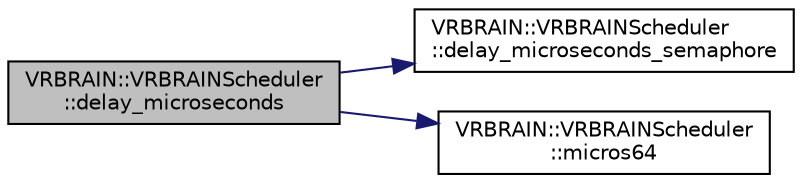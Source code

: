 digraph "VRBRAIN::VRBRAINScheduler::delay_microseconds"
{
 // INTERACTIVE_SVG=YES
  edge [fontname="Helvetica",fontsize="10",labelfontname="Helvetica",labelfontsize="10"];
  node [fontname="Helvetica",fontsize="10",shape=record];
  rankdir="LR";
  Node1 [label="VRBRAIN::VRBRAINScheduler\l::delay_microseconds",height=0.2,width=0.4,color="black", fillcolor="grey75", style="filled" fontcolor="black"];
  Node1 -> Node2 [color="midnightblue",fontsize="10",style="solid",fontname="Helvetica"];
  Node2 [label="VRBRAIN::VRBRAINScheduler\l::delay_microseconds_semaphore",height=0.2,width=0.4,color="black", fillcolor="white", style="filled",URL="$classVRBRAIN_1_1VRBRAINScheduler.html#a40fd4a8a1ecfc7e48784534ef244b6f3"];
  Node1 -> Node3 [color="midnightblue",fontsize="10",style="solid",fontname="Helvetica"];
  Node3 [label="VRBRAIN::VRBRAINScheduler\l::micros64",height=0.2,width=0.4,color="black", fillcolor="white", style="filled",URL="$classVRBRAIN_1_1VRBRAINScheduler.html#ad3cdcac8ccf171b3de55ea09d141eb60"];
}
